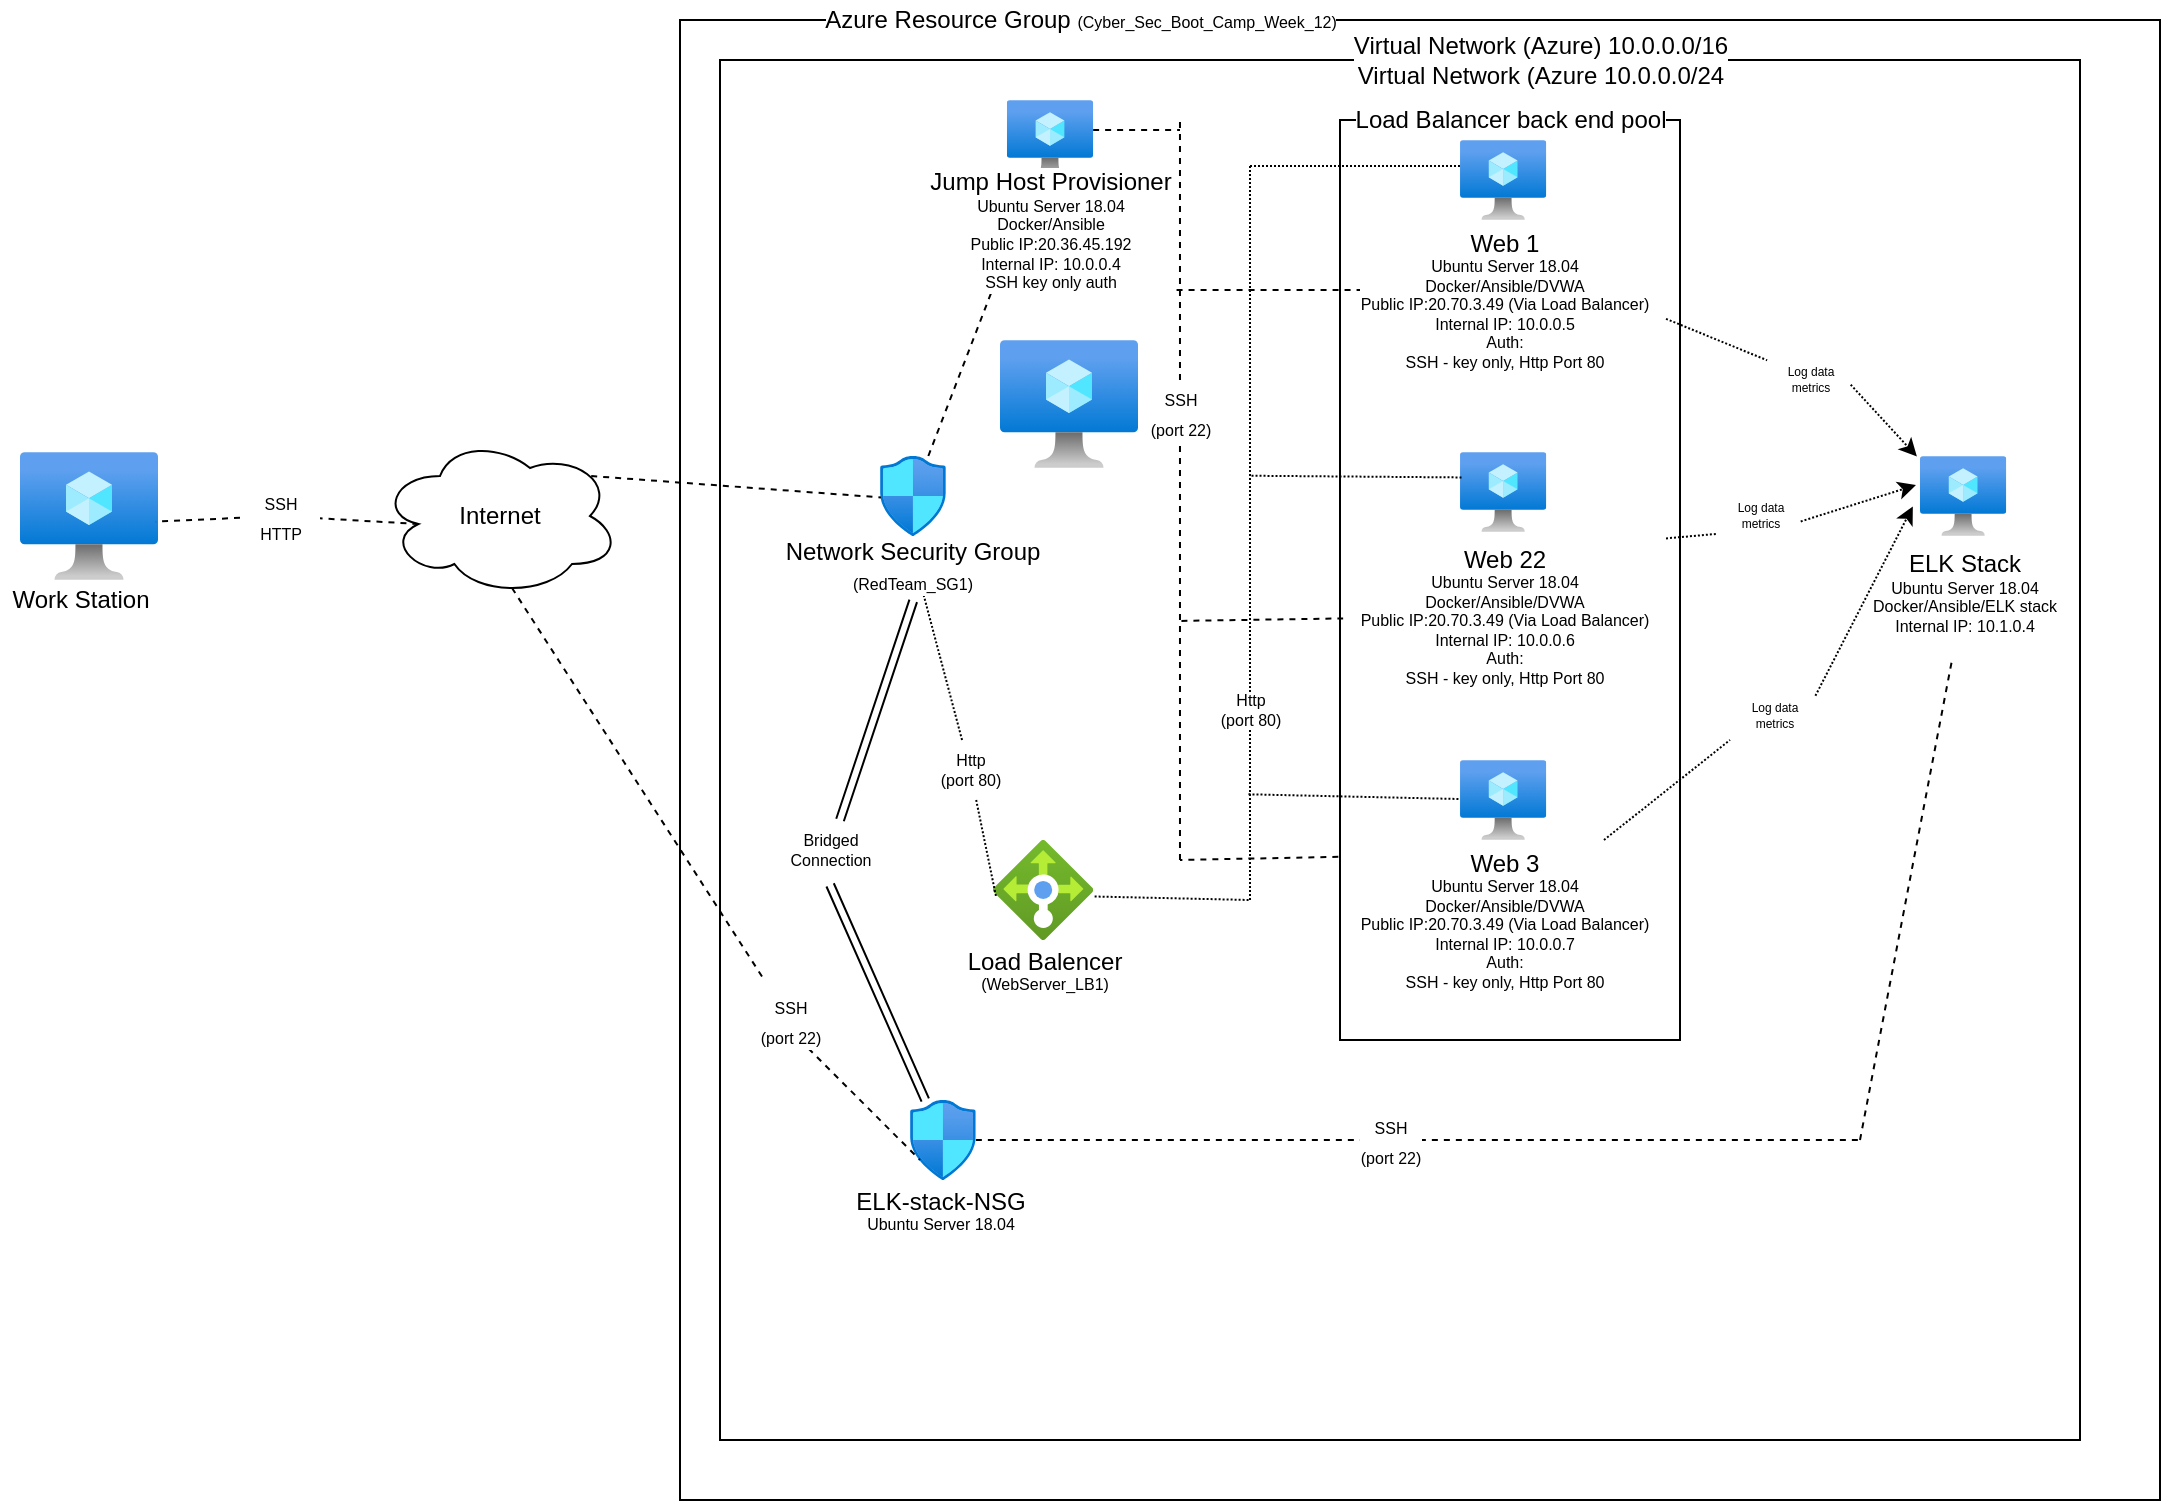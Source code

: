 <mxfile version="17.1.0" type="device"><diagram id="FZM3yhOK5h8-6Ctskss5" name="Page-1"><mxGraphModel dx="965" dy="552" grid="1" gridSize="10" guides="1" tooltips="1" connect="1" arrows="1" fold="1" page="1" pageScale="1" pageWidth="850" pageHeight="1100" math="0" shadow="0"><root><mxCell id="0"/><mxCell id="1" parent="0"/><mxCell id="Jfd21Z7CWGqSddKhM1my-61" value="" style="rounded=0;whiteSpace=wrap;html=1;labelBackgroundColor=default;fontSize=8;strokeWidth=1;fillColor=none;" vertex="1" parent="1"><mxGeometry x="680" y="80" width="170" height="460" as="geometry"/></mxCell><mxCell id="Jfd21Z7CWGqSddKhM1my-1" value="Internet" style="ellipse;shape=cloud;whiteSpace=wrap;html=1;" vertex="1" parent="1"><mxGeometry x="200" y="238" width="120" height="80" as="geometry"/></mxCell><mxCell id="Jfd21Z7CWGqSddKhM1my-2" value="" style="aspect=fixed;html=1;points=[];align=center;image;fontSize=12;image=img/lib/azure2/compute/Virtual_Machine.svg;" vertex="1" parent="1"><mxGeometry x="20" y="246" width="69" height="64" as="geometry"/></mxCell><mxCell id="Jfd21Z7CWGqSddKhM1my-3" value="Work Station" style="text;html=1;align=center;verticalAlign=middle;resizable=0;points=[];autosize=1;strokeColor=none;fillColor=none;" vertex="1" parent="1"><mxGeometry x="10" y="310" width="80" height="20" as="geometry"/></mxCell><mxCell id="Jfd21Z7CWGqSddKhM1my-4" value="" style="endArrow=none;dashed=1;html=1;rounded=0;entryX=0.985;entryY=0.544;entryDx=0;entryDy=0;entryPerimeter=0;startArrow=none;" edge="1" parent="1" source="Jfd21Z7CWGqSddKhM1my-5" target="Jfd21Z7CWGqSddKhM1my-2"><mxGeometry width="50" height="50" relative="1" as="geometry"><mxPoint x="130" y="281" as="sourcePoint"/><mxPoint x="450" y="260" as="targetPoint"/></mxGeometry></mxCell><mxCell id="Jfd21Z7CWGqSddKhM1my-5" value="&lt;font style=&quot;font-size: 8px&quot;&gt;SSH&lt;br&gt;HTTP&lt;br&gt;&lt;/font&gt;" style="text;html=1;align=center;verticalAlign=middle;resizable=0;points=[];autosize=1;strokeColor=none;fillColor=none;" vertex="1" parent="1"><mxGeometry x="130" y="258" width="40" height="40" as="geometry"/></mxCell><mxCell id="Jfd21Z7CWGqSddKhM1my-6" value="" style="endArrow=none;dashed=1;html=1;rounded=0;exitX=0.16;exitY=0.55;exitDx=0;exitDy=0;exitPerimeter=0;" edge="1" parent="1" source="Jfd21Z7CWGqSddKhM1my-1" target="Jfd21Z7CWGqSddKhM1my-5"><mxGeometry width="50" height="50" relative="1" as="geometry"><mxPoint x="205.6" y="291.6" as="sourcePoint"/><mxPoint x="160" y="270" as="targetPoint"/></mxGeometry></mxCell><mxCell id="Jfd21Z7CWGqSddKhM1my-8" value="" style="whiteSpace=wrap;html=1;aspect=fixed;fillColor=none;" vertex="1" parent="1"><mxGeometry x="350" y="30" width="740" height="740" as="geometry"/></mxCell><mxCell id="Jfd21Z7CWGqSddKhM1my-9" value="Azure Resource Group &lt;font style=&quot;font-size: 8px&quot;&gt;(Cyber_Sec_Boot_Camp_Week_12)&lt;/font&gt;" style="text;html=1;align=center;verticalAlign=middle;resizable=0;points=[];autosize=1;strokeColor=none;fillColor=none;labelBackgroundColor=default;" vertex="1" parent="1"><mxGeometry x="415" y="20" width="270" height="20" as="geometry"/></mxCell><mxCell id="Jfd21Z7CWGqSddKhM1my-10" value="" style="rounded=0;whiteSpace=wrap;html=1;fillColor=none;" vertex="1" parent="1"><mxGeometry x="370" y="50" width="680" height="690" as="geometry"/></mxCell><mxCell id="Jfd21Z7CWGqSddKhM1my-11" value="Virtual Network (Azure) 10.0.0.0/16&lt;br&gt;Virtual Network (Azure 10.0.0.0/24" style="text;html=1;align=center;verticalAlign=middle;resizable=0;points=[];autosize=1;strokeColor=none;fillColor=none;labelBackgroundColor=default;" vertex="1" parent="1"><mxGeometry x="680" y="35" width="200" height="30" as="geometry"/></mxCell><mxCell id="Jfd21Z7CWGqSddKhM1my-12" value="" style="aspect=fixed;html=1;points=[];align=center;image;fontSize=12;image=img/lib/azure2/networking/Network_Security_Groups.svg;labelBackgroundColor=default;fillColor=none;" vertex="1" parent="1"><mxGeometry x="450" y="248" width="32.94" height="40" as="geometry"/></mxCell><mxCell id="Jfd21Z7CWGqSddKhM1my-14" value="" style="aspect=fixed;html=1;points=[];align=center;image;fontSize=12;image=img/lib/azure2/networking/Load_Balancers.svg;labelBackgroundColor=default;fillColor=none;" vertex="1" parent="1"><mxGeometry x="506.56" y="440" width="50" height="50" as="geometry"/></mxCell><mxCell id="Jfd21Z7CWGqSddKhM1my-15" value="&lt;font&gt;&lt;span style=&quot;font-size: 12px&quot;&gt;Load Balencer&lt;/span&gt;&lt;br&gt;&lt;font style=&quot;font-size: 8px&quot;&gt;(WebServer_LB1)&lt;/font&gt;&lt;br&gt;&lt;/font&gt;" style="text;html=1;align=center;verticalAlign=middle;resizable=0;points=[];autosize=1;strokeColor=none;fillColor=none;fontSize=8;" vertex="1" parent="1"><mxGeometry x="486.56" y="490" width="90" height="30" as="geometry"/></mxCell><mxCell id="Jfd21Z7CWGqSddKhM1my-16" value="" style="endArrow=none;dashed=1;html=1;rounded=0;fontSize=8;entryX=0.435;entryY=1.03;entryDx=0;entryDy=0;entryPerimeter=0;startArrow=none;dashPattern=1 1;" edge="1" parent="1" source="Jfd21Z7CWGqSddKhM1my-17" target="Jfd21Z7CWGqSddKhM1my-12"><mxGeometry width="50" height="50" relative="1" as="geometry"><mxPoint x="266" y="360" as="sourcePoint"/><mxPoint x="580" y="250" as="targetPoint"/></mxGeometry></mxCell><mxCell id="Jfd21Z7CWGqSddKhM1my-17" value="Http &lt;br&gt;(port 80)" style="text;html=1;align=center;verticalAlign=middle;resizable=0;points=[];autosize=1;strokeColor=none;fillColor=none;fontSize=8;" vertex="1" parent="1"><mxGeometry x="470" y="390" width="50" height="30" as="geometry"/></mxCell><mxCell id="Jfd21Z7CWGqSddKhM1my-18" value="" style="endArrow=none;dashed=1;html=1;rounded=0;fontSize=8;exitX=0.028;exitY=0.559;exitDx=0;exitDy=0;exitPerimeter=0;dashPattern=1 1;" edge="1" parent="1" source="Jfd21Z7CWGqSddKhM1my-14" target="Jfd21Z7CWGqSddKhM1my-17"><mxGeometry width="50" height="50" relative="1" as="geometry"><mxPoint x="451.4" y="337.95" as="sourcePoint"/><mxPoint x="266" y="314" as="targetPoint"/></mxGeometry></mxCell><mxCell id="Jfd21Z7CWGqSddKhM1my-19" value="" style="endArrow=none;dashed=1;html=1;rounded=0;fontSize=8;exitX=0.88;exitY=0.25;exitDx=0;exitDy=0;exitPerimeter=0;entryX=0.014;entryY=0.518;entryDx=0;entryDy=0;entryPerimeter=0;" edge="1" parent="1" source="Jfd21Z7CWGqSddKhM1my-1" target="Jfd21Z7CWGqSddKhM1my-12"><mxGeometry width="50" height="50" relative="1" as="geometry"><mxPoint x="530" y="290" as="sourcePoint"/><mxPoint x="580" y="240" as="targetPoint"/></mxGeometry></mxCell><mxCell id="Jfd21Z7CWGqSddKhM1my-13" value="Network Security Group &lt;br&gt;&lt;font style=&quot;font-size: 8px&quot;&gt;(RedTeam_SG1)&lt;/font&gt;" style="text;html=1;align=center;verticalAlign=middle;resizable=0;points=[];autosize=1;strokeColor=none;fillColor=none;labelBackgroundColor=default;" vertex="1" parent="1"><mxGeometry x="396.47" y="288" width="140" height="30" as="geometry"/></mxCell><mxCell id="Jfd21Z7CWGqSddKhM1my-20" value="" style="aspect=fixed;html=1;points=[];align=center;image;fontSize=12;image=img/lib/azure2/compute/Virtual_Machine.svg;labelBackgroundColor=default;fillColor=none;" vertex="1" parent="1"><mxGeometry x="513.43" y="70" width="43.13" height="40" as="geometry"/></mxCell><mxCell id="Jfd21Z7CWGqSddKhM1my-22" value="" style="endArrow=none;dashed=1;html=1;rounded=0;fontSize=8;" edge="1" parent="1" source="Jfd21Z7CWGqSddKhM1my-12" target="Jfd21Z7CWGqSddKhM1my-20"><mxGeometry width="50" height="50" relative="1" as="geometry"><mxPoint x="530" y="280" as="sourcePoint"/><mxPoint x="580" y="230" as="targetPoint"/></mxGeometry></mxCell><mxCell id="Jfd21Z7CWGqSddKhM1my-21" value="&lt;font&gt;&lt;span style=&quot;font-size: 12px&quot;&gt;Jump Host Provisioner&lt;/span&gt;&lt;br&gt;&lt;font style=&quot;font-size: 8px&quot;&gt;Ubuntu Server 18.04&lt;br&gt;&lt;/font&gt;Docker/Ansible&lt;br&gt;Public IP:20.36.45.192&lt;br&gt;Internal IP: 10.0.0.4&lt;br&gt;SSH key only auth&lt;br&gt;&lt;/font&gt;" style="text;html=1;align=center;verticalAlign=middle;resizable=0;points=[];autosize=1;strokeColor=none;fillColor=none;fontSize=8;labelBackgroundColor=default;" vertex="1" parent="1"><mxGeometry x="464.99" y="100" width="140" height="70" as="geometry"/></mxCell><mxCell id="Jfd21Z7CWGqSddKhM1my-24" value="" style="aspect=fixed;html=1;points=[];align=center;image;fontSize=12;image=img/lib/azure2/compute/Virtual_Machine.svg;labelBackgroundColor=default;fillColor=none;" vertex="1" parent="1"><mxGeometry x="970.0" y="248" width="43.13" height="40" as="geometry"/></mxCell><mxCell id="Jfd21Z7CWGqSddKhM1my-25" value="" style="aspect=fixed;html=1;points=[];align=center;image;fontSize=12;image=img/lib/azure2/compute/Virtual_Machine.svg;labelBackgroundColor=default;fillColor=none;" vertex="1" parent="1"><mxGeometry x="740.01" y="246" width="43.13" height="40" as="geometry"/></mxCell><mxCell id="Jfd21Z7CWGqSddKhM1my-27" value="" style="aspect=fixed;html=1;points=[];align=center;image;fontSize=12;image=img/lib/azure2/compute/Virtual_Machine.svg;labelBackgroundColor=default;fillColor=none;" vertex="1" parent="1"><mxGeometry x="740.01" y="400" width="43.13" height="40" as="geometry"/></mxCell><mxCell id="Jfd21Z7CWGqSddKhM1my-30" value="&lt;font&gt;&lt;span style=&quot;font-size: 12px&quot;&gt;Web 3&lt;/span&gt;&lt;br&gt;&lt;font style=&quot;font-size: 8px&quot;&gt;Ubuntu Server 18.04&lt;br&gt;&lt;/font&gt;Docker/Ansible/DVWA&lt;br&gt;Public IP:20.70.3.49 (Via Load Balancer)&lt;br&gt;Internal IP: 10.0.0.7&lt;br&gt;Auth:&lt;br&gt;SSH - key only, Http Port 80&lt;br&gt;&lt;/font&gt;" style="text;html=1;align=center;verticalAlign=middle;resizable=0;points=[];autosize=1;strokeColor=none;fillColor=none;fontSize=8;labelBackgroundColor=default;" vertex="1" parent="1"><mxGeometry x="681.57" y="440" width="160" height="80" as="geometry"/></mxCell><mxCell id="Jfd21Z7CWGqSddKhM1my-33" value="&lt;font&gt;&lt;span style=&quot;font-size: 12px&quot;&gt;Web 22&lt;/span&gt;&lt;br&gt;&lt;font style=&quot;font-size: 8px&quot;&gt;Ubuntu Server 18.04&lt;br&gt;&lt;/font&gt;Docker/Ansible/DVWA&lt;br&gt;Public IP:20.70.3.49 (Via Load Balancer)&lt;br&gt;Internal IP: 10.0.0.6&lt;br&gt;Auth:&lt;br&gt;SSH - key only, Http Port 80&lt;br&gt;&lt;/font&gt;" style="text;html=1;align=center;verticalAlign=middle;resizable=0;points=[];autosize=1;strokeColor=none;fillColor=none;fontSize=8;labelBackgroundColor=default;" vertex="1" parent="1"><mxGeometry x="681.57" y="288" width="160" height="80" as="geometry"/></mxCell><mxCell id="Jfd21Z7CWGqSddKhM1my-34" value="&lt;font&gt;&lt;span style=&quot;font-size: 12px&quot;&gt;Web 1&lt;/span&gt;&lt;br&gt;&lt;font style=&quot;font-size: 8px&quot;&gt;Ubuntu Server 18.04&lt;br&gt;&lt;/font&gt;Docker/Ansible/DVWA&lt;br&gt;Public IP:20.70.3.49 (Via Load Balancer)&lt;br&gt;Internal IP: 10.0.0.5&lt;br&gt;Auth:&lt;br&gt;SSH - key only, Http Port 80&lt;br&gt;&lt;/font&gt;" style="text;html=1;align=center;verticalAlign=middle;resizable=0;points=[];autosize=1;strokeColor=none;fillColor=none;fontSize=8;labelBackgroundColor=default;" vertex="1" parent="1"><mxGeometry x="681.57" y="130" width="160" height="80" as="geometry"/></mxCell><mxCell id="Jfd21Z7CWGqSddKhM1my-41" value="" style="line;strokeWidth=1;html=1;labelBackgroundColor=default;fontSize=8;fillColor=none;dashed=1;" vertex="1" parent="1"><mxGeometry x="556.56" y="80" width="43.44" height="10" as="geometry"/></mxCell><mxCell id="Jfd21Z7CWGqSddKhM1my-45" value="" style="line;strokeWidth=1;html=1;labelBackgroundColor=default;fontSize=8;fillColor=none;dashed=1;" vertex="1" parent="1"><mxGeometry x="598.28" y="160" width="91.72" height="10" as="geometry"/></mxCell><mxCell id="Jfd21Z7CWGqSddKhM1my-46" value="" style="line;strokeWidth=1;direction=south;html=1;dashed=1;labelBackgroundColor=default;fontSize=8;fillColor=none;" vertex="1" parent="1"><mxGeometry x="594.99" y="81" width="10" height="369" as="geometry"/></mxCell><mxCell id="Jfd21Z7CWGqSddKhM1my-49" value="" style="endArrow=none;dashed=1;html=1;rounded=0;fontSize=8;exitX=0.676;exitY=0.428;exitDx=0;exitDy=0;exitPerimeter=0;" edge="1" parent="1" source="Jfd21Z7CWGqSddKhM1my-46" target="Jfd21Z7CWGqSddKhM1my-33"><mxGeometry width="50" height="50" relative="1" as="geometry"><mxPoint x="530" y="270" as="sourcePoint"/><mxPoint x="580" y="220" as="targetPoint"/></mxGeometry></mxCell><mxCell id="Jfd21Z7CWGqSddKhM1my-50" value="" style="endArrow=none;dashed=1;html=1;rounded=0;fontSize=8;entryX=1;entryY=0.5;entryDx=0;entryDy=0;entryPerimeter=0;exitX=-0.015;exitY=0.105;exitDx=0;exitDy=0;exitPerimeter=0;" edge="1" parent="1" source="Jfd21Z7CWGqSddKhM1my-30" target="Jfd21Z7CWGqSddKhM1my-46"><mxGeometry width="50" height="50" relative="1" as="geometry"><mxPoint x="530" y="270" as="sourcePoint"/><mxPoint x="580" y="220" as="targetPoint"/></mxGeometry></mxCell><mxCell id="Jfd21Z7CWGqSddKhM1my-53" value="" style="line;strokeWidth=1;direction=south;html=1;dashed=1;dashPattern=1 1;labelBackgroundColor=default;fontSize=8;fillColor=none;" vertex="1" parent="1"><mxGeometry x="630" y="103" width="10" height="367" as="geometry"/></mxCell><mxCell id="Jfd21Z7CWGqSddKhM1my-54" value="" style="endArrow=none;dashed=1;html=1;dashPattern=1 1;strokeWidth=1;rounded=0;fontSize=8;exitX=1.015;exitY=0.565;exitDx=0;exitDy=0;exitPerimeter=0;entryX=1;entryY=0.5;entryDx=0;entryDy=0;entryPerimeter=0;" edge="1" parent="1" source="Jfd21Z7CWGqSddKhM1my-14" target="Jfd21Z7CWGqSddKhM1my-53"><mxGeometry width="50" height="50" relative="1" as="geometry"><mxPoint x="530" y="270" as="sourcePoint"/><mxPoint x="580" y="220" as="targetPoint"/></mxGeometry></mxCell><mxCell id="Jfd21Z7CWGqSddKhM1my-55" value="" style="endArrow=none;dashed=1;html=1;dashPattern=1 1;strokeWidth=1;rounded=0;fontSize=8;exitX=0.422;exitY=0.424;exitDx=0;exitDy=0;exitPerimeter=0;entryX=0.021;entryY=0.318;entryDx=0;entryDy=0;entryPerimeter=0;" edge="1" parent="1" source="Jfd21Z7CWGqSddKhM1my-53" target="Jfd21Z7CWGqSddKhM1my-25"><mxGeometry width="50" height="50" relative="1" as="geometry"><mxPoint x="567.31" y="478.25" as="sourcePoint"/><mxPoint x="645" y="480" as="targetPoint"/></mxGeometry></mxCell><mxCell id="Jfd21Z7CWGqSddKhM1my-56" value="" style="endArrow=none;dashed=1;html=1;dashPattern=1 1;strokeWidth=1;rounded=0;fontSize=8;exitX=0.856;exitY=0.576;exitDx=0;exitDy=0;exitPerimeter=0;" edge="1" parent="1" source="Jfd21Z7CWGqSddKhM1my-53" target="Jfd21Z7CWGqSddKhM1my-27"><mxGeometry width="50" height="50" relative="1" as="geometry"><mxPoint x="577.31" y="488.25" as="sourcePoint"/><mxPoint x="655" y="490" as="targetPoint"/></mxGeometry></mxCell><mxCell id="Jfd21Z7CWGqSddKhM1my-57" value="" style="endArrow=none;dashed=1;html=1;dashPattern=1 1;strokeWidth=1;rounded=0;fontSize=8;exitX=0;exitY=0.5;exitDx=0;exitDy=0;exitPerimeter=0;" edge="1" parent="1" source="Jfd21Z7CWGqSddKhM1my-53"><mxGeometry width="50" height="50" relative="1" as="geometry"><mxPoint x="587.31" y="498.25" as="sourcePoint"/><mxPoint x="740" y="103" as="targetPoint"/></mxGeometry></mxCell><mxCell id="Jfd21Z7CWGqSddKhM1my-58" value="Http &lt;br&gt;(port 80)" style="text;html=1;align=center;verticalAlign=middle;resizable=0;points=[];autosize=1;strokeColor=none;fillColor=none;fontSize=8;labelBackgroundColor=default;" vertex="1" parent="1"><mxGeometry x="610" y="360" width="50" height="30" as="geometry"/></mxCell><mxCell id="Jfd21Z7CWGqSddKhM1my-60" value="&lt;font style=&quot;font-size: 8px&quot;&gt;SSH&lt;br&gt;(port 22)&lt;br&gt;&lt;/font&gt;" style="text;html=1;align=center;verticalAlign=middle;resizable=0;points=[];autosize=1;strokeColor=none;fillColor=none;labelBackgroundColor=default;" vertex="1" parent="1"><mxGeometry x="574.99" y="206" width="50" height="40" as="geometry"/></mxCell><mxCell id="Jfd21Z7CWGqSddKhM1my-62" value="Load Balancer back end pool" style="text;html=1;align=center;verticalAlign=middle;resizable=0;points=[];autosize=1;strokeColor=none;fillColor=none;labelBackgroundColor=default;" vertex="1" parent="1"><mxGeometry x="680" y="70" width="170" height="20" as="geometry"/></mxCell><mxCell id="Jfd21Z7CWGqSddKhM1my-63" value="" style="aspect=fixed;html=1;points=[];align=center;image;fontSize=12;image=img/lib/azure2/compute/Virtual_Machine.svg;labelBackgroundColor=default;strokeWidth=1;fillColor=none;" vertex="1" parent="1"><mxGeometry x="510" y="190" width="69" height="64" as="geometry"/></mxCell><mxCell id="Jfd21Z7CWGqSddKhM1my-64" value="" style="endArrow=classic;html=1;rounded=0;dashed=1;dashPattern=1 1;fontSize=8;strokeWidth=1;exitX=1.009;exitY=0.618;exitDx=0;exitDy=0;exitPerimeter=0;entryX=-0.036;entryY=0.007;entryDx=0;entryDy=0;entryPerimeter=0;startArrow=none;" edge="1" parent="1" source="Jfd21Z7CWGqSddKhM1my-79" target="Jfd21Z7CWGqSddKhM1my-24"><mxGeometry width="50" height="50" relative="1" as="geometry"><mxPoint x="700" y="240" as="sourcePoint"/><mxPoint x="750" y="190" as="targetPoint"/></mxGeometry></mxCell><mxCell id="Jfd21Z7CWGqSddKhM1my-65" value="" style="aspect=fixed;html=1;points=[];align=center;image;fontSize=12;image=img/lib/azure2/compute/Virtual_Machine.svg;labelBackgroundColor=default;fillColor=none;" vertex="1" parent="1"><mxGeometry x="740.01" y="90" width="43.13" height="40" as="geometry"/></mxCell><mxCell id="Jfd21Z7CWGqSddKhM1my-66" value="&lt;font&gt;&lt;span style=&quot;font-size: 12px&quot;&gt;ELK Stack&lt;/span&gt;&lt;br&gt;&lt;font style=&quot;font-size: 8px&quot;&gt;Ubuntu Server 18.04&lt;br&gt;&lt;/font&gt;Docker/Ansible/ELK stack&lt;br&gt;Internal IP: 10.1.0.4&lt;br&gt;&lt;br&gt;&lt;/font&gt;" style="text;html=1;align=center;verticalAlign=middle;resizable=0;points=[];autosize=1;strokeColor=none;fillColor=none;fontSize=8;labelBackgroundColor=default;" vertex="1" parent="1"><mxGeometry x="936.56" y="291" width="110" height="60" as="geometry"/></mxCell><mxCell id="Jfd21Z7CWGqSddKhM1my-67" value="" style="aspect=fixed;html=1;points=[];align=center;image;fontSize=12;image=img/lib/azure2/networking/Network_Security_Groups.svg;labelBackgroundColor=default;fillColor=none;" vertex="1" parent="1"><mxGeometry x="464.99" y="570" width="32.94" height="40" as="geometry"/></mxCell><mxCell id="Jfd21Z7CWGqSddKhM1my-68" value="" style="endArrow=none;dashed=1;html=1;rounded=0;fontSize=8;strokeWidth=1;entryX=0.152;entryY=0.75;entryDx=0;entryDy=0;entryPerimeter=0;startArrow=none;" edge="1" parent="1" target="Jfd21Z7CWGqSddKhM1my-67"><mxGeometry width="50" height="50" relative="1" as="geometry"><mxPoint x="410" y="540" as="sourcePoint"/><mxPoint x="750" y="450" as="targetPoint"/></mxGeometry></mxCell><mxCell id="Jfd21Z7CWGqSddKhM1my-69" value="&lt;font style=&quot;font-size: 8px&quot;&gt;SSH&lt;br&gt;(port 22)&lt;br&gt;&lt;/font&gt;" style="text;html=1;align=center;verticalAlign=middle;resizable=0;points=[];autosize=1;strokeColor=none;fillColor=none;labelBackgroundColor=default;" vertex="1" parent="1"><mxGeometry x="380" y="510" width="50" height="40" as="geometry"/></mxCell><mxCell id="Jfd21Z7CWGqSddKhM1my-70" value="" style="endArrow=none;dashed=1;html=1;rounded=0;fontSize=8;strokeWidth=1;exitX=0.55;exitY=0.95;exitDx=0;exitDy=0;exitPerimeter=0;" edge="1" parent="1" source="Jfd21Z7CWGqSddKhM1my-1" target="Jfd21Z7CWGqSddKhM1my-69"><mxGeometry width="50" height="50" relative="1" as="geometry"><mxPoint x="266" y="314" as="sourcePoint"/><mxPoint x="469.997" y="630" as="targetPoint"/></mxGeometry></mxCell><mxCell id="Jfd21Z7CWGqSddKhM1my-71" value="&lt;font&gt;&lt;font style=&quot;font-size: 12px&quot;&gt;ELK-stack-NSG&lt;br&gt;&lt;/font&gt;&lt;font style=&quot;font-size: 8px&quot;&gt;Ubuntu Server 18.04&lt;/font&gt;&lt;br&gt;&lt;/font&gt;" style="text;html=1;align=center;verticalAlign=middle;resizable=0;points=[];autosize=1;strokeColor=none;fillColor=none;fontSize=8;labelBackgroundColor=default;" vertex="1" parent="1"><mxGeometry x="430.0" y="610" width="100" height="30" as="geometry"/></mxCell><mxCell id="Jfd21Z7CWGqSddKhM1my-74" value="" style="line;strokeWidth=1;html=1;labelBackgroundColor=default;fontSize=8;fillColor=none;dashed=1;" vertex="1" parent="1"><mxGeometry x="497.93" y="585" width="442.07" height="10" as="geometry"/></mxCell><mxCell id="Jfd21Z7CWGqSddKhM1my-75" value="" style="endArrow=none;dashed=1;html=1;rounded=0;fontSize=8;strokeWidth=1;exitX=1;exitY=0.5;exitDx=0;exitDy=0;exitPerimeter=0;" edge="1" parent="1" source="Jfd21Z7CWGqSddKhM1my-74" target="Jfd21Z7CWGqSddKhM1my-66"><mxGeometry width="50" height="50" relative="1" as="geometry"><mxPoint x="590" y="520" as="sourcePoint"/><mxPoint x="640" y="470" as="targetPoint"/></mxGeometry></mxCell><mxCell id="Jfd21Z7CWGqSddKhM1my-76" value="" style="shape=link;html=1;rounded=0;fontSize=8;strokeWidth=1;exitX=0.501;exitY=1.081;exitDx=0;exitDy=0;exitPerimeter=0;startArrow=none;" edge="1" parent="1" source="Jfd21Z7CWGqSddKhM1my-77" target="Jfd21Z7CWGqSddKhM1my-67"><mxGeometry width="100" relative="1" as="geometry"><mxPoint x="570" y="420" as="sourcePoint"/><mxPoint x="670" y="420" as="targetPoint"/></mxGeometry></mxCell><mxCell id="Jfd21Z7CWGqSddKhM1my-77" value="Bridged&lt;br&gt;Connection" style="text;html=1;align=center;verticalAlign=middle;resizable=0;points=[];autosize=1;strokeColor=none;fillColor=none;fontSize=8;labelBackgroundColor=default;" vertex="1" parent="1"><mxGeometry x="395" y="430" width="60" height="30" as="geometry"/></mxCell><mxCell id="Jfd21Z7CWGqSddKhM1my-78" value="" style="shape=link;html=1;rounded=0;fontSize=8;strokeWidth=1;exitX=0.501;exitY=1.081;exitDx=0;exitDy=0;exitPerimeter=0;endArrow=none;" edge="1" parent="1" source="Jfd21Z7CWGqSddKhM1my-13" target="Jfd21Z7CWGqSddKhM1my-77"><mxGeometry width="100" relative="1" as="geometry"><mxPoint x="466.61" y="320.43" as="sourcePoint"/><mxPoint x="480.358" y="570" as="targetPoint"/></mxGeometry></mxCell><mxCell id="Jfd21Z7CWGqSddKhM1my-79" value="Log data&lt;br&gt;metrics" style="text;html=1;align=center;verticalAlign=middle;resizable=0;points=[];autosize=1;strokeColor=none;fillColor=none;fontSize=6;" vertex="1" parent="1"><mxGeometry x="895" y="200" width="40" height="20" as="geometry"/></mxCell><mxCell id="Jfd21Z7CWGqSddKhM1my-80" value="" style="endArrow=none;html=1;rounded=0;dashed=1;dashPattern=1 1;fontSize=8;strokeWidth=1;exitX=1.009;exitY=0.618;exitDx=0;exitDy=0;exitPerimeter=0;entryX=-0.036;entryY=0.007;entryDx=0;entryDy=0;entryPerimeter=0;" edge="1" parent="1" source="Jfd21Z7CWGqSddKhM1my-34" target="Jfd21Z7CWGqSddKhM1my-79"><mxGeometry width="50" height="50" relative="1" as="geometry"><mxPoint x="843.01" y="179.44" as="sourcePoint"/><mxPoint x="918.447" y="245.78" as="targetPoint"/></mxGeometry></mxCell><mxCell id="Jfd21Z7CWGqSddKhM1my-81" value="" style="endArrow=classic;html=1;rounded=0;dashed=1;dashPattern=1 1;fontSize=8;strokeWidth=1;exitX=1.009;exitY=0.618;exitDx=0;exitDy=0;exitPerimeter=0;entryX=-0.047;entryY=0.363;entryDx=0;entryDy=0;entryPerimeter=0;startArrow=none;" edge="1" parent="1" source="Jfd21Z7CWGqSddKhM1my-82" target="Jfd21Z7CWGqSddKhM1my-24"><mxGeometry width="50" height="50" relative="1" as="geometry"><mxPoint x="675" y="308.36" as="sourcePoint"/><mxPoint x="957.469" y="254.0" as="targetPoint"/></mxGeometry></mxCell><mxCell id="Jfd21Z7CWGqSddKhM1my-82" value="Log data&lt;br&gt;metrics" style="text;html=1;align=center;verticalAlign=middle;resizable=0;points=[];autosize=1;strokeColor=none;fillColor=none;fontSize=6;" vertex="1" parent="1"><mxGeometry x="870" y="268.36" width="40" height="20" as="geometry"/></mxCell><mxCell id="Jfd21Z7CWGqSddKhM1my-83" value="" style="endArrow=none;html=1;rounded=0;dashed=1;dashPattern=1 1;fontSize=8;strokeWidth=1;exitX=1.009;exitY=0.015;exitDx=0;exitDy=0;exitPerimeter=0;entryX=-0.027;entryY=0.927;entryDx=0;entryDy=0;entryPerimeter=0;" edge="1" parent="1" target="Jfd21Z7CWGqSddKhM1my-82" source="Jfd21Z7CWGqSddKhM1my-33"><mxGeometry width="50" height="50" relative="1" as="geometry"><mxPoint x="770.005" y="261.6" as="sourcePoint"/><mxPoint x="893.447" y="314.14" as="targetPoint"/></mxGeometry></mxCell><mxCell id="Jfd21Z7CWGqSddKhM1my-84" value="" style="endArrow=classic;html=1;rounded=0;dashed=1;dashPattern=1 1;fontSize=8;strokeWidth=1;exitX=1.017;exitY=0.007;exitDx=0;exitDy=0;exitPerimeter=0;entryX=-0.083;entryY=0.63;entryDx=0;entryDy=0;entryPerimeter=0;startArrow=none;" edge="1" parent="1" source="Jfd21Z7CWGqSddKhM1my-85" target="Jfd21Z7CWGqSddKhM1my-24"><mxGeometry width="50" height="50" relative="1" as="geometry"><mxPoint x="682.03" y="407.74" as="sourcePoint"/><mxPoint x="964.957" y="246.0" as="targetPoint"/></mxGeometry></mxCell><mxCell id="Jfd21Z7CWGqSddKhM1my-85" value="Log data&lt;br&gt;metrics" style="text;html=1;align=center;verticalAlign=middle;resizable=0;points=[];autosize=1;strokeColor=none;fillColor=none;fontSize=6;" vertex="1" parent="1"><mxGeometry x="877.03" y="367.74" width="40" height="20" as="geometry"/></mxCell><mxCell id="Jfd21Z7CWGqSddKhM1my-86" value="" style="endArrow=none;html=1;rounded=0;dashed=1;dashPattern=1 1;fontSize=8;strokeWidth=1;entryX=-0.05;entryY=1.112;entryDx=0;entryDy=0;entryPerimeter=0;" edge="1" parent="1" target="Jfd21Z7CWGqSddKhM1my-85" source="Jfd21Z7CWGqSddKhM1my-30"><mxGeometry width="50" height="50" relative="1" as="geometry"><mxPoint x="841.57" y="415.88" as="sourcePoint"/><mxPoint x="900.477" y="413.52" as="targetPoint"/></mxGeometry></mxCell><mxCell id="Jfd21Z7CWGqSddKhM1my-87" value="&lt;font style=&quot;font-size: 8px&quot;&gt;SSH&lt;br&gt;(port 22)&lt;br&gt;&lt;/font&gt;" style="text;html=1;align=center;verticalAlign=middle;resizable=0;points=[];autosize=1;strokeColor=none;fillColor=none;labelBackgroundColor=default;" vertex="1" parent="1"><mxGeometry x="680" y="570" width="50" height="40" as="geometry"/></mxCell></root></mxGraphModel></diagram></mxfile>